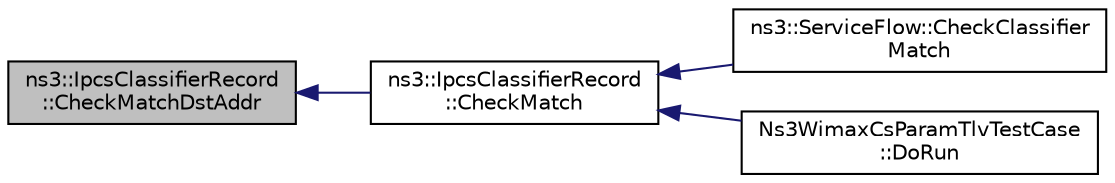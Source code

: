 digraph "ns3::IpcsClassifierRecord::CheckMatchDstAddr"
{
  edge [fontname="Helvetica",fontsize="10",labelfontname="Helvetica",labelfontsize="10"];
  node [fontname="Helvetica",fontsize="10",shape=record];
  rankdir="LR";
  Node1 [label="ns3::IpcsClassifierRecord\l::CheckMatchDstAddr",height=0.2,width=0.4,color="black", fillcolor="grey75", style="filled", fontcolor="black"];
  Node1 -> Node2 [dir="back",color="midnightblue",fontsize="10",style="solid"];
  Node2 [label="ns3::IpcsClassifierRecord\l::CheckMatch",height=0.2,width=0.4,color="black", fillcolor="white", style="filled",URL="$d4/d4e/classns3_1_1IpcsClassifierRecord.html#ad11e2dc1f66d5238281975bfd4da5180",tooltip="check if a packets can be used with this classifier "];
  Node2 -> Node3 [dir="back",color="midnightblue",fontsize="10",style="solid"];
  Node3 [label="ns3::ServiceFlow::CheckClassifier\lMatch",height=0.2,width=0.4,color="black", fillcolor="white", style="filled",URL="$d7/ded/classns3_1_1ServiceFlow.html#a48a6a5d9b1e906db9ef252a850d51f71"];
  Node2 -> Node4 [dir="back",color="midnightblue",fontsize="10",style="solid"];
  Node4 [label="Ns3WimaxCsParamTlvTestCase\l::DoRun",height=0.2,width=0.4,color="black", fillcolor="white", style="filled",URL="$dd/ddb/classNs3WimaxCsParamTlvTestCase.html#a787e5b86252dac18778c864535b1d4d4",tooltip="Implementation to actually run this TestCase. "];
}
